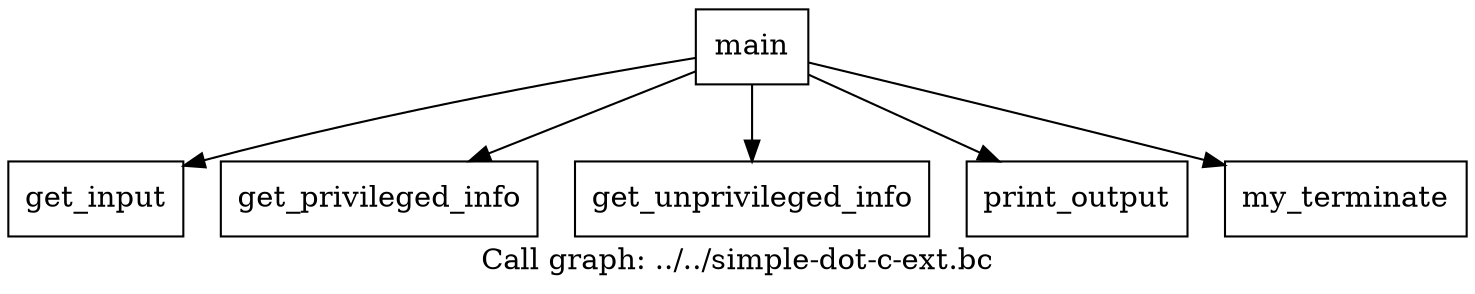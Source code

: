 digraph "Call graph: ../../simple-dot-c-ext.bc" {
	label="Call graph: ../../simple-dot-c-ext.bc";

	Node0x557113fd9410 [shape=record,label="{main}"];
	Node0x557113fd9410 -> Node0x557113fd9490;
	Node0x557113fd9410 -> Node0x557113fd9540;
	Node0x557113fd9410 -> Node0x557114005900;
	Node0x557113fd9410 -> Node0x557114005a30;
	Node0x557113fd9410 -> Node0x557114005ab0;
	Node0x557113fd9490 [shape=record,label="{get_input}"];
	Node0x557113fd9540 [shape=record,label="{get_privileged_info}"];
	Node0x557114005900 [shape=record,label="{get_unprivileged_info}"];
	Node0x557114005a30 [shape=record,label="{print_output}"];
	Node0x557114005ab0 [shape=record,label="{my_terminate}"];
}
